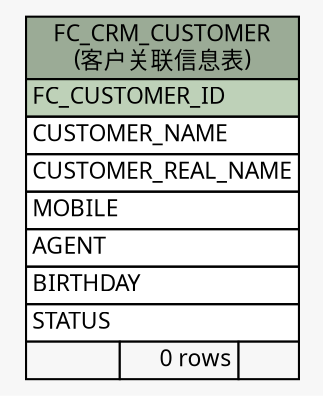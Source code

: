 // dot 2.26.0 on Linux 2.6.32-504.3.3.el6.x86_64
// SchemaSpy rev Unknown
digraph "FC_CRM_CUSTOMER" {
  graph [
    rankdir="RL"
    bgcolor="#f7f7f7"
    nodesep="0.18"
    ranksep="0.46"
    fontname="Microsoft YaHei"
    fontsize="11"
  ];
  node [
    fontname="Microsoft YaHei"
    fontsize="11"
    shape="plaintext"
  ];
  edge [
    arrowsize="0.8"
  ];
  "FC_CRM_CUSTOMER" [
    label=<
    <TABLE BORDER="0" CELLBORDER="1" CELLSPACING="0" BGCOLOR="#ffffff">
      <TR><TD COLSPAN="3" BGCOLOR="#9bab96" ALIGN="CENTER">FC_CRM_CUSTOMER<br/>(客户关联信息表)</TD></TR>
      <TR><TD PORT="FC_CUSTOMER_ID" COLSPAN="3" BGCOLOR="#bed1b8" ALIGN="LEFT">FC_CUSTOMER_ID</TD></TR>
      <TR><TD PORT="CUSTOMER_NAME" COLSPAN="3" ALIGN="LEFT">CUSTOMER_NAME</TD></TR>
      <TR><TD PORT="CUSTOMER_REAL_NAME" COLSPAN="3" ALIGN="LEFT">CUSTOMER_REAL_NAME</TD></TR>
      <TR><TD PORT="MOBILE" COLSPAN="3" ALIGN="LEFT">MOBILE</TD></TR>
      <TR><TD PORT="AGENT" COLSPAN="3" ALIGN="LEFT">AGENT</TD></TR>
      <TR><TD PORT="BIRTHDAY" COLSPAN="3" ALIGN="LEFT">BIRTHDAY</TD></TR>
      <TR><TD PORT="STATUS" COLSPAN="3" ALIGN="LEFT">STATUS</TD></TR>
      <TR><TD ALIGN="LEFT" BGCOLOR="#f7f7f7">  </TD><TD ALIGN="RIGHT" BGCOLOR="#f7f7f7">0 rows</TD><TD ALIGN="RIGHT" BGCOLOR="#f7f7f7">  </TD></TR>
    </TABLE>>
    URL="tables/FC_CRM_CUSTOMER.html"
    tooltip="FC_CRM_CUSTOMER"
  ];
}

